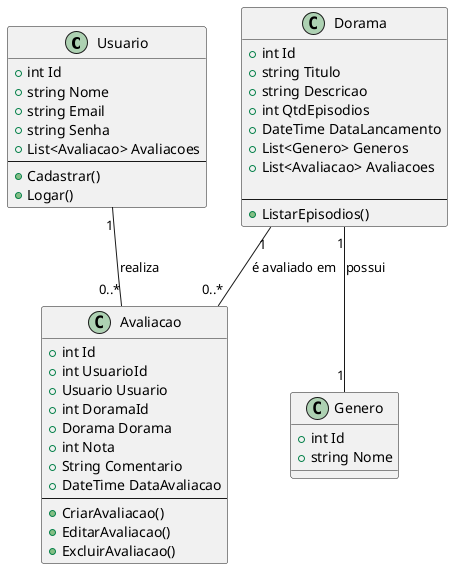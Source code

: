 ﻿
@startuml
class Usuario {
    + int Id
    + string Nome
    + string Email
    + string Senha
    + List<Avaliacao> Avaliacoes
    --
    + Cadastrar()
    + Logar()
}

class Avaliacao {
    + int Id
    + int UsuarioId
    + Usuario Usuario
    + int DoramaId
    + Dorama Dorama
    + int Nota
    + String Comentario
    + DateTime DataAvaliacao
    --
    + CriarAvaliacao()
    + EditarAvaliacao()
    + ExcluirAvaliacao()
}

class Dorama {
    + int Id
    + string Titulo
    + string Descricao
    + int QtdEpisodios
    + DateTime DataLancamento
    + List<Genero> Generos
    + List<Avaliacao> Avaliacoes
    
    --
    + ListarEpisodios()
}
class Genero {
    + int Id
    + string Nome
}

Usuario "1" -- "0..*" Avaliacao : "realiza"
Dorama "1" -- "0..*" Avaliacao : "é avaliado em"
Dorama "1" -- "1" Genero : "possui"



@enduml